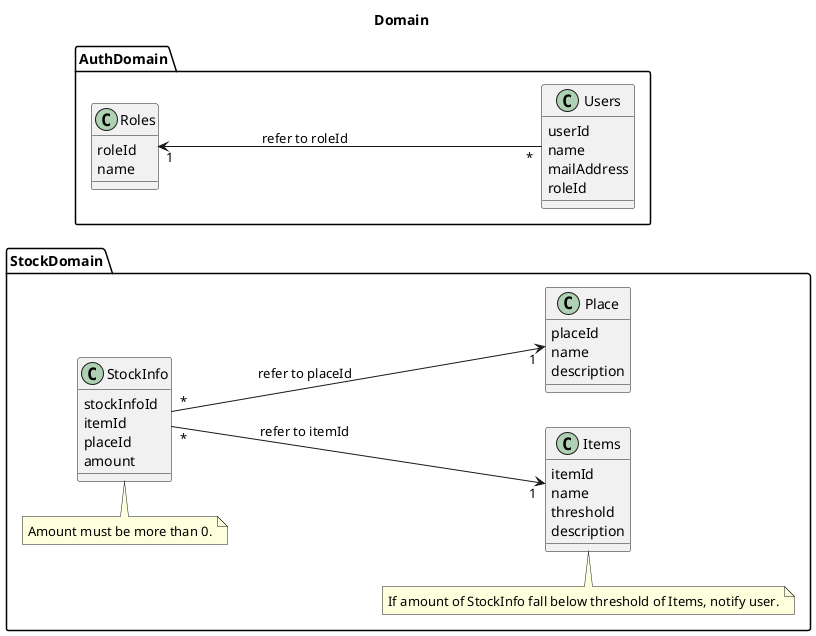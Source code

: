 @startuml
title Domain
left to right direction

package AuthDomain { 
    class Users {
        userId
        name
        mailAddress
        roleId
    }
    class Roles {
        roleId
        name
    }
    Roles "1"<--"*" Users :refer to roleId
}
package StockDomain {
    class Items {
        itemId
        name
        threshold
        description
    }
    class Place {
        placeId
        name
        description
    }
    class StockInfo {
        stockInfoId
        itemId
        placeId
        amount
    }
    StockInfo "*"-->"1" Items :refer to itemId
    StockInfo "*"-->"1" Place :refer to placeId

    note top of StockInfo
        Amount must be more than 0.
    end note 
    note top of Items
        If amount of StockInfo fall below threshold of Items, notify user.
    end note
}
@enduml
